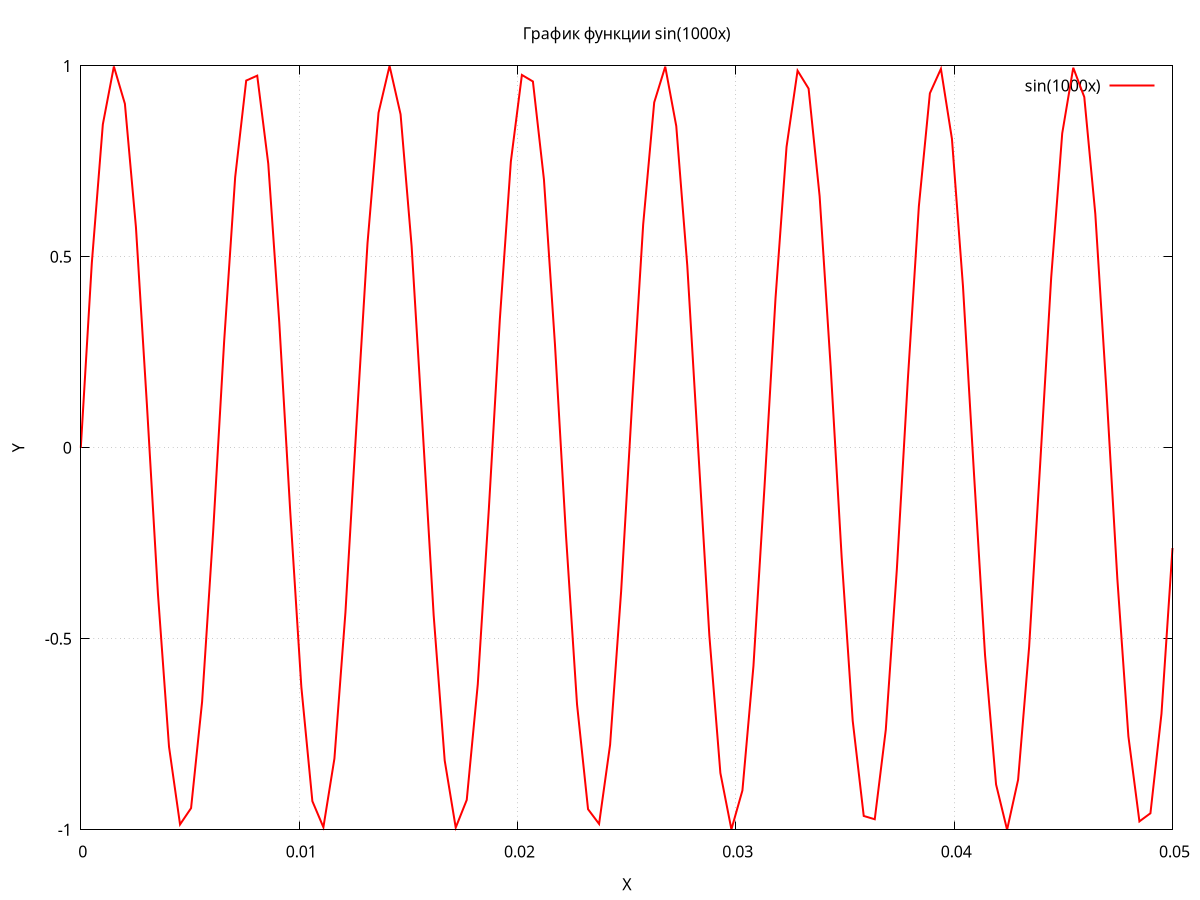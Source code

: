 set title "График функции sin(1000x)"
set xlabel "X"
set ylabel "Y"
set xrange [0:0.05]
set yrange [-1:1]
set grid
set key top right
plot sin(1000 * x) with lines lw 2 lc rgb "red" title "sin(1000x)"
set terminal pngcairo size 800,600
set output "1.png"
replot
set output